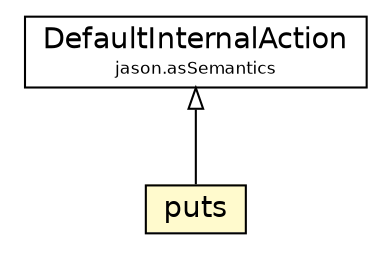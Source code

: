 #!/usr/local/bin/dot
#
# Class diagram 
# Generated by UMLGraph version 5.1 (http://www.umlgraph.org/)
#

digraph G {
	edge [fontname="Helvetica",fontsize=10,labelfontname="Helvetica",labelfontsize=10];
	node [fontname="Helvetica",fontsize=10,shape=plaintext];
	nodesep=0.25;
	ranksep=0.5;
	// jason.asSemantics.DefaultInternalAction
	c54287 [label=<<table title="jason.asSemantics.DefaultInternalAction" border="0" cellborder="1" cellspacing="0" cellpadding="2" port="p" href="../asSemantics/DefaultInternalAction.html">
		<tr><td><table border="0" cellspacing="0" cellpadding="1">
<tr><td align="center" balign="center"> DefaultInternalAction </td></tr>
<tr><td align="center" balign="center"><font point-size="8.0"> jason.asSemantics </font></td></tr>
		</table></td></tr>
		</table>>, fontname="Helvetica", fontcolor="black", fontsize=14.0];
	// jason.stdlib.puts
	c54460 [label=<<table title="jason.stdlib.puts" border="0" cellborder="1" cellspacing="0" cellpadding="2" port="p" bgcolor="lemonChiffon" href="./puts.html">
		<tr><td><table border="0" cellspacing="0" cellpadding="1">
<tr><td align="center" balign="center"> puts </td></tr>
		</table></td></tr>
		</table>>, fontname="Helvetica", fontcolor="black", fontsize=14.0];
	//jason.stdlib.puts extends jason.asSemantics.DefaultInternalAction
	c54287:p -> c54460:p [dir=back,arrowtail=empty];
}

